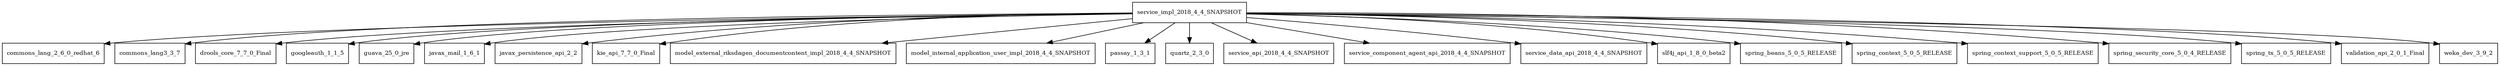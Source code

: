 digraph service_impl_2018_4_4_SNAPSHOT_dependencies {
  node [shape = box, fontsize=10.0];
  service_impl_2018_4_4_SNAPSHOT -> commons_lang_2_6_0_redhat_6;
  service_impl_2018_4_4_SNAPSHOT -> commons_lang3_3_7;
  service_impl_2018_4_4_SNAPSHOT -> drools_core_7_7_0_Final;
  service_impl_2018_4_4_SNAPSHOT -> googleauth_1_1_5;
  service_impl_2018_4_4_SNAPSHOT -> guava_25_0_jre;
  service_impl_2018_4_4_SNAPSHOT -> javax_mail_1_6_1;
  service_impl_2018_4_4_SNAPSHOT -> javax_persistence_api_2_2;
  service_impl_2018_4_4_SNAPSHOT -> kie_api_7_7_0_Final;
  service_impl_2018_4_4_SNAPSHOT -> model_external_riksdagen_documentcontent_impl_2018_4_4_SNAPSHOT;
  service_impl_2018_4_4_SNAPSHOT -> model_internal_application_user_impl_2018_4_4_SNAPSHOT;
  service_impl_2018_4_4_SNAPSHOT -> passay_1_3_1;
  service_impl_2018_4_4_SNAPSHOT -> quartz_2_3_0;
  service_impl_2018_4_4_SNAPSHOT -> service_api_2018_4_4_SNAPSHOT;
  service_impl_2018_4_4_SNAPSHOT -> service_component_agent_api_2018_4_4_SNAPSHOT;
  service_impl_2018_4_4_SNAPSHOT -> service_data_api_2018_4_4_SNAPSHOT;
  service_impl_2018_4_4_SNAPSHOT -> slf4j_api_1_8_0_beta2;
  service_impl_2018_4_4_SNAPSHOT -> spring_beans_5_0_5_RELEASE;
  service_impl_2018_4_4_SNAPSHOT -> spring_context_5_0_5_RELEASE;
  service_impl_2018_4_4_SNAPSHOT -> spring_context_support_5_0_5_RELEASE;
  service_impl_2018_4_4_SNAPSHOT -> spring_security_core_5_0_4_RELEASE;
  service_impl_2018_4_4_SNAPSHOT -> spring_tx_5_0_5_RELEASE;
  service_impl_2018_4_4_SNAPSHOT -> validation_api_2_0_1_Final;
  service_impl_2018_4_4_SNAPSHOT -> weka_dev_3_9_2;
}

